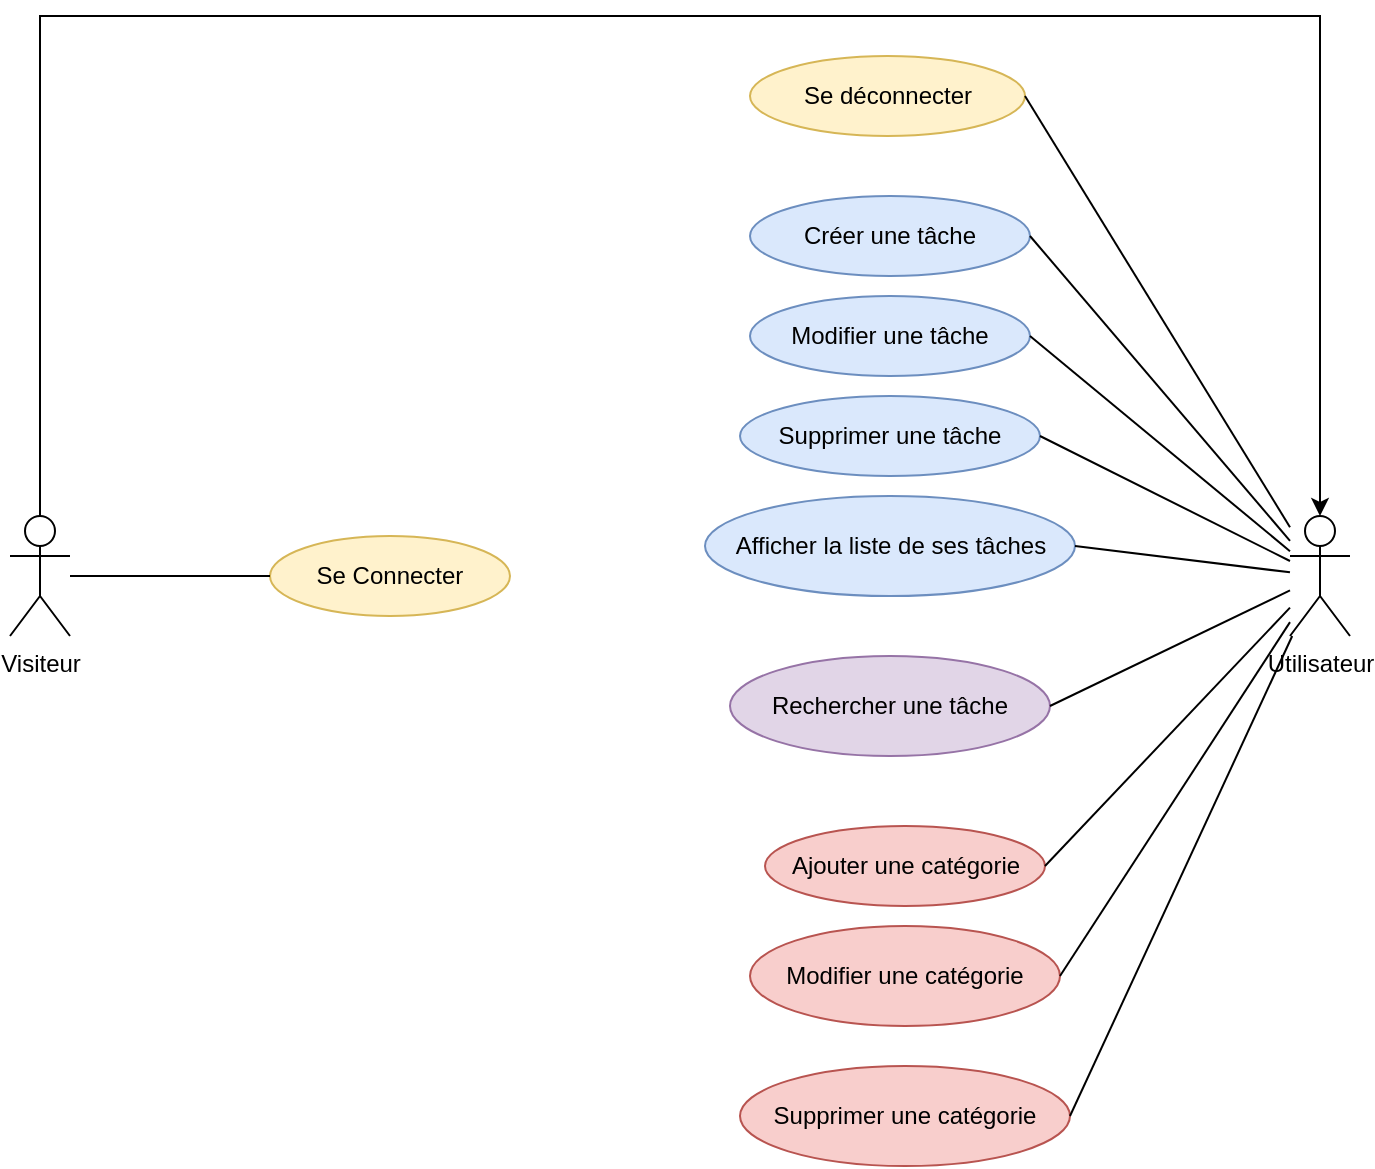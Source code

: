 <mxfile version="20.0.4" type="device" pages="6"><diagram id="8e7IhIOe8FfUc5Su9nLW" name="Use Case"><mxGraphModel dx="1422" dy="762" grid="1" gridSize="10" guides="1" tooltips="1" connect="1" arrows="1" fold="1" page="1" pageScale="1" pageWidth="827" pageHeight="1169" math="0" shadow="0"><root><mxCell id="0"/><mxCell id="1" parent="0"/><mxCell id="BYyzz7NSB61dt6xuLJLz-31" style="edgeStyle=orthogonalEdgeStyle;rounded=0;orthogonalLoop=1;jettySize=auto;html=1;exitX=0.5;exitY=0;exitDx=0;exitDy=0;exitPerimeter=0;entryX=0.5;entryY=0;entryDx=0;entryDy=0;entryPerimeter=0;" parent="1" source="BYyzz7NSB61dt6xuLJLz-1" target="BYyzz7NSB61dt6xuLJLz-2" edge="1"><mxGeometry relative="1" as="geometry"><Array as="points"><mxPoint x="95" y="10"/><mxPoint x="735" y="10"/></Array></mxGeometry></mxCell><mxCell id="BYyzz7NSB61dt6xuLJLz-1" value="Visiteur" style="shape=umlActor;verticalLabelPosition=bottom;verticalAlign=top;html=1;outlineConnect=0;" parent="1" vertex="1"><mxGeometry x="80" y="260" width="30" height="60" as="geometry"/></mxCell><mxCell id="BYyzz7NSB61dt6xuLJLz-2" value="Utilisateur" style="shape=umlActor;verticalLabelPosition=bottom;verticalAlign=top;html=1;outlineConnect=0;" parent="1" vertex="1"><mxGeometry x="720" y="260" width="30" height="60" as="geometry"/></mxCell><mxCell id="BYyzz7NSB61dt6xuLJLz-4" value="Se Connecter" style="ellipse;whiteSpace=wrap;html=1;fillColor=#fff2cc;strokeColor=#d6b656;" parent="1" vertex="1"><mxGeometry x="210" y="270" width="120" height="40" as="geometry"/></mxCell><mxCell id="BYyzz7NSB61dt6xuLJLz-10" value="" style="endArrow=none;html=1;rounded=0;entryX=0;entryY=0.5;entryDx=0;entryDy=0;" parent="1" source="BYyzz7NSB61dt6xuLJLz-1" target="BYyzz7NSB61dt6xuLJLz-4" edge="1"><mxGeometry relative="1" as="geometry"><mxPoint x="330" y="300" as="sourcePoint"/><mxPoint x="490" y="300" as="targetPoint"/></mxGeometry></mxCell><mxCell id="BYyzz7NSB61dt6xuLJLz-12" value="Créer une tâche" style="ellipse;whiteSpace=wrap;html=1;fillColor=#dae8fc;strokeColor=#6c8ebf;" parent="1" vertex="1"><mxGeometry x="450" y="100" width="140" height="40" as="geometry"/></mxCell><mxCell id="BYyzz7NSB61dt6xuLJLz-13" value="Modifier une tâche" style="ellipse;whiteSpace=wrap;html=1;fillColor=#dae8fc;strokeColor=#6c8ebf;" parent="1" vertex="1"><mxGeometry x="450" y="150" width="140" height="40" as="geometry"/></mxCell><mxCell id="BYyzz7NSB61dt6xuLJLz-14" value="Supprimer une tâche" style="ellipse;whiteSpace=wrap;html=1;fillColor=#dae8fc;strokeColor=#6c8ebf;" parent="1" vertex="1"><mxGeometry x="445" y="200" width="150" height="40" as="geometry"/></mxCell><mxCell id="BYyzz7NSB61dt6xuLJLz-15" value="Ajouter une catégorie" style="ellipse;whiteSpace=wrap;html=1;fillColor=#f8cecc;strokeColor=#b85450;" parent="1" vertex="1"><mxGeometry x="457.5" y="415" width="140" height="40" as="geometry"/></mxCell><mxCell id="BYyzz7NSB61dt6xuLJLz-16" value="Modifier une catégorie" style="ellipse;whiteSpace=wrap;html=1;fillColor=#f8cecc;strokeColor=#b85450;" parent="1" vertex="1"><mxGeometry x="450" y="465" width="155" height="50" as="geometry"/></mxCell><mxCell id="BYyzz7NSB61dt6xuLJLz-17" value="Supprimer une catégorie" style="ellipse;whiteSpace=wrap;html=1;fillColor=#f8cecc;strokeColor=#b85450;" parent="1" vertex="1"><mxGeometry x="445" y="535" width="165" height="50" as="geometry"/></mxCell><mxCell id="BYyzz7NSB61dt6xuLJLz-18" value="Se déconnecter" style="ellipse;whiteSpace=wrap;html=1;fillColor=#fff2cc;strokeColor=#d6b656;" parent="1" vertex="1"><mxGeometry x="450" y="30" width="137.5" height="40" as="geometry"/></mxCell><mxCell id="BYyzz7NSB61dt6xuLJLz-19" value="Afficher la liste de ses tâches" style="ellipse;whiteSpace=wrap;html=1;fillColor=#dae8fc;strokeColor=#6c8ebf;" parent="1" vertex="1"><mxGeometry x="427.5" y="250" width="185" height="50" as="geometry"/></mxCell><mxCell id="BYyzz7NSB61dt6xuLJLz-20" value="Rechercher une tâche" style="ellipse;whiteSpace=wrap;html=1;fillColor=#e1d5e7;strokeColor=#9673a6;" parent="1" vertex="1"><mxGeometry x="440" y="330" width="160" height="50" as="geometry"/></mxCell><mxCell id="BYyzz7NSB61dt6xuLJLz-21" value="" style="endArrow=none;html=1;rounded=0;exitX=1;exitY=0.5;exitDx=0;exitDy=0;" parent="1" source="BYyzz7NSB61dt6xuLJLz-12" target="BYyzz7NSB61dt6xuLJLz-2" edge="1"><mxGeometry relative="1" as="geometry"><mxPoint x="330" y="400" as="sourcePoint"/><mxPoint x="490" y="400" as="targetPoint"/></mxGeometry></mxCell><mxCell id="BYyzz7NSB61dt6xuLJLz-22" value="" style="endArrow=none;html=1;rounded=0;exitX=1;exitY=0.5;exitDx=0;exitDy=0;" parent="1" source="BYyzz7NSB61dt6xuLJLz-13" target="BYyzz7NSB61dt6xuLJLz-2" edge="1"><mxGeometry relative="1" as="geometry"><mxPoint x="330" y="400" as="sourcePoint"/><mxPoint x="490" y="400" as="targetPoint"/></mxGeometry></mxCell><mxCell id="BYyzz7NSB61dt6xuLJLz-23" value="" style="endArrow=none;html=1;rounded=0;exitX=1;exitY=0.5;exitDx=0;exitDy=0;" parent="1" source="BYyzz7NSB61dt6xuLJLz-14" target="BYyzz7NSB61dt6xuLJLz-2" edge="1"><mxGeometry relative="1" as="geometry"><mxPoint x="330" y="400" as="sourcePoint"/><mxPoint x="490" y="400" as="targetPoint"/></mxGeometry></mxCell><mxCell id="BYyzz7NSB61dt6xuLJLz-24" value="" style="endArrow=none;html=1;rounded=0;exitX=1;exitY=0.5;exitDx=0;exitDy=0;" parent="1" source="BYyzz7NSB61dt6xuLJLz-19" target="BYyzz7NSB61dt6xuLJLz-2" edge="1"><mxGeometry relative="1" as="geometry"><mxPoint x="330" y="400" as="sourcePoint"/><mxPoint x="490" y="400" as="targetPoint"/></mxGeometry></mxCell><mxCell id="BYyzz7NSB61dt6xuLJLz-25" value="" style="endArrow=none;html=1;rounded=0;exitX=1;exitY=0.5;exitDx=0;exitDy=0;" parent="1" source="BYyzz7NSB61dt6xuLJLz-20" target="BYyzz7NSB61dt6xuLJLz-2" edge="1"><mxGeometry relative="1" as="geometry"><mxPoint x="330" y="400" as="sourcePoint"/><mxPoint x="490" y="400" as="targetPoint"/></mxGeometry></mxCell><mxCell id="BYyzz7NSB61dt6xuLJLz-26" value="" style="endArrow=none;html=1;rounded=0;exitX=1;exitY=0.5;exitDx=0;exitDy=0;" parent="1" source="BYyzz7NSB61dt6xuLJLz-15" target="BYyzz7NSB61dt6xuLJLz-2" edge="1"><mxGeometry relative="1" as="geometry"><mxPoint x="330" y="400" as="sourcePoint"/><mxPoint x="490" y="400" as="targetPoint"/></mxGeometry></mxCell><mxCell id="BYyzz7NSB61dt6xuLJLz-27" value="" style="endArrow=none;html=1;rounded=0;exitX=1;exitY=0.5;exitDx=0;exitDy=0;" parent="1" source="BYyzz7NSB61dt6xuLJLz-16" target="BYyzz7NSB61dt6xuLJLz-2" edge="1"><mxGeometry relative="1" as="geometry"><mxPoint x="330" y="400" as="sourcePoint"/><mxPoint x="490" y="400" as="targetPoint"/></mxGeometry></mxCell><mxCell id="BYyzz7NSB61dt6xuLJLz-28" value="" style="endArrow=none;html=1;rounded=0;exitX=1;exitY=0.5;exitDx=0;exitDy=0;" parent="1" source="BYyzz7NSB61dt6xuLJLz-17" target="BYyzz7NSB61dt6xuLJLz-2" edge="1"><mxGeometry relative="1" as="geometry"><mxPoint x="330" y="400" as="sourcePoint"/><mxPoint x="490" y="400" as="targetPoint"/></mxGeometry></mxCell><mxCell id="BYyzz7NSB61dt6xuLJLz-29" value="" style="endArrow=none;html=1;rounded=0;exitX=1;exitY=0.5;exitDx=0;exitDy=0;" parent="1" source="BYyzz7NSB61dt6xuLJLz-18" target="BYyzz7NSB61dt6xuLJLz-2" edge="1"><mxGeometry relative="1" as="geometry"><mxPoint x="330" y="300" as="sourcePoint"/><mxPoint x="490" y="300" as="targetPoint"/></mxGeometry></mxCell></root></mxGraphModel></diagram><diagram id="36hBN0cPhIkQGgVSj-XL" name="Classes"><mxGraphModel dx="1422" dy="762" grid="1" gridSize="10" guides="1" tooltips="1" connect="1" arrows="1" fold="1" page="1" pageScale="1" pageWidth="827" pageHeight="1169" math="0" shadow="0"><root><mxCell id="0"/><mxCell id="1" parent="0"/><mxCell id="PjsG0shnTkXYhJLZYAyg-1" value="Task" style="swimlane;fontStyle=1;align=center;verticalAlign=top;childLayout=stackLayout;horizontal=1;startSize=26;horizontalStack=0;resizeParent=1;resizeParentMax=0;resizeLast=0;collapsible=1;marginBottom=0;" parent="1" vertex="1"><mxGeometry x="200" y="270" width="160" height="144" as="geometry"/></mxCell><mxCell id="PjsG0shnTkXYhJLZYAyg-2" value="- id : Long&#10;- date : Date&#10;- descritpion : String&#10;- status : String&#10;- deleted : boolean" style="text;strokeColor=none;fillColor=none;align=left;verticalAlign=top;spacingLeft=4;spacingRight=4;overflow=hidden;rotatable=0;points=[[0,0.5],[1,0.5]];portConstraint=eastwest;" parent="PjsG0shnTkXYhJLZYAyg-1" vertex="1"><mxGeometry y="26" width="160" height="84" as="geometry"/></mxCell><mxCell id="PjsG0shnTkXYhJLZYAyg-3" value="" style="line;strokeWidth=1;fillColor=none;align=left;verticalAlign=middle;spacingTop=-1;spacingLeft=3;spacingRight=3;rotatable=0;labelPosition=right;points=[];portConstraint=eastwest;" parent="PjsG0shnTkXYhJLZYAyg-1" vertex="1"><mxGeometry y="110" width="160" height="8" as="geometry"/></mxCell><mxCell id="PjsG0shnTkXYhJLZYAyg-4" value="+ Task()" style="text;strokeColor=none;fillColor=none;align=left;verticalAlign=top;spacingLeft=4;spacingRight=4;overflow=hidden;rotatable=0;points=[[0,0.5],[1,0.5]];portConstraint=eastwest;" parent="PjsG0shnTkXYhJLZYAyg-1" vertex="1"><mxGeometry y="118" width="160" height="26" as="geometry"/></mxCell><mxCell id="PjsG0shnTkXYhJLZYAyg-5" value="User" style="swimlane;fontStyle=1;align=center;verticalAlign=top;childLayout=stackLayout;horizontal=1;startSize=26;horizontalStack=0;resizeParent=1;resizeParentMax=0;resizeLast=0;collapsible=1;marginBottom=0;" parent="1" vertex="1"><mxGeometry x="480" y="270" width="160" height="124" as="geometry"/></mxCell><mxCell id="PjsG0shnTkXYhJLZYAyg-6" value="- id : Long&#10;- mail : String&#10;- password : String" style="text;strokeColor=none;fillColor=none;align=left;verticalAlign=top;spacingLeft=4;spacingRight=4;overflow=hidden;rotatable=0;points=[[0,0.5],[1,0.5]];portConstraint=eastwest;" parent="PjsG0shnTkXYhJLZYAyg-5" vertex="1"><mxGeometry y="26" width="160" height="64" as="geometry"/></mxCell><mxCell id="PjsG0shnTkXYhJLZYAyg-7" value="" style="line;strokeWidth=1;fillColor=none;align=left;verticalAlign=middle;spacingTop=-1;spacingLeft=3;spacingRight=3;rotatable=0;labelPosition=right;points=[];portConstraint=eastwest;" parent="PjsG0shnTkXYhJLZYAyg-5" vertex="1"><mxGeometry y="90" width="160" height="8" as="geometry"/></mxCell><mxCell id="PjsG0shnTkXYhJLZYAyg-8" value="+ User()" style="text;strokeColor=none;fillColor=none;align=left;verticalAlign=top;spacingLeft=4;spacingRight=4;overflow=hidden;rotatable=0;points=[[0,0.5],[1,0.5]];portConstraint=eastwest;" parent="PjsG0shnTkXYhJLZYAyg-5" vertex="1"><mxGeometry y="98" width="160" height="26" as="geometry"/></mxCell><mxCell id="PjsG0shnTkXYhJLZYAyg-9" value="Category" style="swimlane;fontStyle=1;align=center;verticalAlign=top;childLayout=stackLayout;horizontal=1;startSize=26;horizontalStack=0;resizeParent=1;resizeParentMax=0;resizeLast=0;collapsible=1;marginBottom=0;" parent="1" vertex="1"><mxGeometry x="346" y="90" width="160" height="104" as="geometry"/></mxCell><mxCell id="PjsG0shnTkXYhJLZYAyg-10" value="- id : Long&#10;- name : String" style="text;strokeColor=none;fillColor=none;align=left;verticalAlign=top;spacingLeft=4;spacingRight=4;overflow=hidden;rotatable=0;points=[[0,0.5],[1,0.5]];portConstraint=eastwest;" parent="PjsG0shnTkXYhJLZYAyg-9" vertex="1"><mxGeometry y="26" width="160" height="44" as="geometry"/></mxCell><mxCell id="PjsG0shnTkXYhJLZYAyg-11" value="" style="line;strokeWidth=1;fillColor=none;align=left;verticalAlign=middle;spacingTop=-1;spacingLeft=3;spacingRight=3;rotatable=0;labelPosition=right;points=[];portConstraint=eastwest;" parent="PjsG0shnTkXYhJLZYAyg-9" vertex="1"><mxGeometry y="70" width="160" height="8" as="geometry"/></mxCell><mxCell id="PjsG0shnTkXYhJLZYAyg-12" value="+ Category()" style="text;strokeColor=none;fillColor=none;align=left;verticalAlign=top;spacingLeft=4;spacingRight=4;overflow=hidden;rotatable=0;points=[[0,0.5],[1,0.5]];portConstraint=eastwest;" parent="PjsG0shnTkXYhJLZYAyg-9" vertex="1"><mxGeometry y="78" width="160" height="26" as="geometry"/></mxCell><mxCell id="PjsG0shnTkXYhJLZYAyg-16" value="1" style="text;html=1;align=center;verticalAlign=middle;resizable=0;points=[];autosize=1;strokeColor=none;fillColor=none;" parent="1" vertex="1"><mxGeometry x="236" y="240" width="30" height="30" as="geometry"/></mxCell><mxCell id="743wsE9IwDGV2k6EtCWO-1" value="0..n" style="edgeStyle=entityRelationEdgeStyle;fontSize=12;html=1;endArrow=ERoneToMany;rounded=0;" parent="1" source="PjsG0shnTkXYhJLZYAyg-5" target="PjsG0shnTkXYhJLZYAyg-2" edge="1"><mxGeometry x="0.624" y="-14" width="100" height="100" relative="1" as="geometry"><mxPoint x="360" y="382" as="sourcePoint"/><mxPoint x="480" y="314" as="targetPoint"/><mxPoint as="offset"/></mxGeometry></mxCell><mxCell id="743wsE9IwDGV2k6EtCWO-2" value="1" style="text;html=1;align=center;verticalAlign=middle;resizable=0;points=[];autosize=1;strokeColor=none;fillColor=none;" parent="1" vertex="1"><mxGeometry x="450" y="327" width="30" height="30" as="geometry"/></mxCell><mxCell id="PjsG0shnTkXYhJLZYAyg-13" value="0..n" style="edgeStyle=entityRelationEdgeStyle;fontSize=12;html=1;endArrow=ERoneToMany;rounded=0;exitX=0.25;exitY=0;exitDx=0;exitDy=0;" parent="1" source="PjsG0shnTkXYhJLZYAyg-1" target="PjsG0shnTkXYhJLZYAyg-10" edge="1"><mxGeometry x="0.791" y="9" width="100" height="100" relative="1" as="geometry"><mxPoint x="120" y="434" as="sourcePoint"/><mxPoint x="220" y="334" as="targetPoint"/><mxPoint as="offset"/></mxGeometry></mxCell><mxCell id="743wsE9IwDGV2k6EtCWO-3" value="0..n" style="edgeStyle=entityRelationEdgeStyle;fontSize=12;html=1;endArrow=ERoneToMany;rounded=0;exitX=0.85;exitY=0;exitDx=0;exitDy=0;exitPerimeter=0;" parent="1" source="PjsG0shnTkXYhJLZYAyg-5" target="PjsG0shnTkXYhJLZYAyg-10" edge="1"><mxGeometry x="0.624" y="-14" width="100" height="100" relative="1" as="geometry"><mxPoint x="488.08" y="364.624" as="sourcePoint"/><mxPoint x="370" y="348" as="targetPoint"/><mxPoint as="offset"/></mxGeometry></mxCell><mxCell id="743wsE9IwDGV2k6EtCWO-4" value="1" style="text;html=1;align=center;verticalAlign=middle;resizable=0;points=[];autosize=1;strokeColor=none;fillColor=none;" parent="1" vertex="1"><mxGeometry x="586" y="220" width="30" height="30" as="geometry"/></mxCell><mxCell id="Q_Vr2wgNM6UkpZyP-eY0-1" value="Role" style="swimlane;fontStyle=1;align=center;verticalAlign=top;childLayout=stackLayout;horizontal=1;startSize=26;horizontalStack=0;resizeParent=1;resizeParentMax=0;resizeLast=0;collapsible=1;marginBottom=0;" vertex="1" parent="1"><mxGeometry x="480" y="470" width="160" height="104" as="geometry"/></mxCell><mxCell id="Q_Vr2wgNM6UkpZyP-eY0-2" value="- id : Long&#10;- name : String&#10;" style="text;strokeColor=none;fillColor=none;align=left;verticalAlign=top;spacingLeft=4;spacingRight=4;overflow=hidden;rotatable=0;points=[[0,0.5],[1,0.5]];portConstraint=eastwest;" vertex="1" parent="Q_Vr2wgNM6UkpZyP-eY0-1"><mxGeometry y="26" width="160" height="44" as="geometry"/></mxCell><mxCell id="Q_Vr2wgNM6UkpZyP-eY0-3" value="" style="line;strokeWidth=1;fillColor=none;align=left;verticalAlign=middle;spacingTop=-1;spacingLeft=3;spacingRight=3;rotatable=0;labelPosition=right;points=[];portConstraint=eastwest;" vertex="1" parent="Q_Vr2wgNM6UkpZyP-eY0-1"><mxGeometry y="70" width="160" height="8" as="geometry"/></mxCell><mxCell id="Q_Vr2wgNM6UkpZyP-eY0-4" value="+ Role()&#10;" style="text;strokeColor=none;fillColor=none;align=left;verticalAlign=top;spacingLeft=4;spacingRight=4;overflow=hidden;rotatable=0;points=[[0,0.5],[1,0.5]];portConstraint=eastwest;" vertex="1" parent="Q_Vr2wgNM6UkpZyP-eY0-1"><mxGeometry y="78" width="160" height="26" as="geometry"/></mxCell><mxCell id="Q_Vr2wgNM6UkpZyP-eY0-6" value="" style="endArrow=open;html=1;endSize=12;startArrow=diamondThin;startSize=14;startFill=0;edgeStyle=orthogonalEdgeStyle;rounded=0;exitX=0.413;exitY=0.019;exitDx=0;exitDy=0;exitPerimeter=0;entryX=0.431;entryY=1.038;entryDx=0;entryDy=0;entryPerimeter=0;" edge="1" parent="1" source="Q_Vr2wgNM6UkpZyP-eY0-1" target="PjsG0shnTkXYhJLZYAyg-8"><mxGeometry relative="1" as="geometry"><mxPoint x="844.04" y="330" as="sourcePoint"/><mxPoint x="831" y="495" as="targetPoint"/></mxGeometry></mxCell><mxCell id="Q_Vr2wgNM6UkpZyP-eY0-7" value="0..n" style="edgeLabel;resizable=0;html=1;align=left;verticalAlign=top;" connectable="0" vertex="1" parent="Q_Vr2wgNM6UkpZyP-eY0-6"><mxGeometry x="-1" relative="1" as="geometry"><mxPoint x="12" y="-72" as="offset"/></mxGeometry></mxCell><mxCell id="Q_Vr2wgNM6UkpZyP-eY0-8" value="0..n" style="edgeLabel;resizable=0;html=1;align=left;verticalAlign=top;" connectable="0" vertex="1" parent="Q_Vr2wgNM6UkpZyP-eY0-6"><mxGeometry x="-1" relative="1" as="geometry"><mxPoint x="10" y="-32" as="offset"/></mxGeometry></mxCell></root></mxGraphModel></diagram><diagram id="BnciQ0AOMMQWccmDvfgB" name="Sequence - Login"><mxGraphModel dx="1422" dy="762" grid="1" gridSize="10" guides="1" tooltips="1" connect="1" arrows="1" fold="1" page="1" pageScale="1" pageWidth="827" pageHeight="1169" math="0" shadow="0"><root><mxCell id="0"/><mxCell id="1" parent="0"/><mxCell id="yZZJ_eqSQ6lHo6GSvLED-1" value="User" style="shape=umlLifeline;participant=umlActor;perimeter=lifelinePerimeter;whiteSpace=wrap;html=1;container=1;collapsible=0;recursiveResize=0;verticalAlign=top;spacingTop=36;outlineConnect=0;" parent="1" vertex="1"><mxGeometry x="40" y="120" width="20" height="400" as="geometry"/></mxCell><mxCell id="yZZJ_eqSQ6lHo6GSvLED-3" value="Controller" style="shape=umlLifeline;perimeter=lifelinePerimeter;whiteSpace=wrap;html=1;container=1;collapsible=0;recursiveResize=0;outlineConnect=0;" parent="1" vertex="1"><mxGeometry x="340" y="120" width="100" height="400" as="geometry"/></mxCell><mxCell id="yZZJ_eqSQ6lHo6GSvLED-8" value="Renvoie la page avec le formulaire d'authentification" style="html=1;verticalAlign=bottom;endArrow=open;dashed=1;endSize=8;rounded=0;" parent="yZZJ_eqSQ6lHo6GSvLED-3" target="yZZJ_eqSQ6lHo6GSvLED-1" edge="1"><mxGeometry relative="1" as="geometry"><mxPoint x="50" y="120" as="sourcePoint"/><mxPoint x="-30" y="120" as="targetPoint"/></mxGeometry></mxCell><mxCell id="yZZJ_eqSQ6lHo6GSvLED-13" value="" style="html=1;points=[];perimeter=orthogonalPerimeter;" parent="yZZJ_eqSQ6lHo6GSvLED-3" vertex="1"><mxGeometry x="50" y="190" width="10" height="40" as="geometry"/></mxCell><mxCell id="yZZJ_eqSQ6lHo6GSvLED-14" value="Vérifie que les infos soient au bon format" style="edgeStyle=orthogonalEdgeStyle;html=1;align=left;spacingLeft=2;endArrow=block;rounded=0;entryX=1;entryY=0;" parent="yZZJ_eqSQ6lHo6GSvLED-3" target="yZZJ_eqSQ6lHo6GSvLED-13" edge="1"><mxGeometry relative="1" as="geometry"><mxPoint x="55" y="170" as="sourcePoint"/><Array as="points"><mxPoint x="85" y="170"/></Array></mxGeometry></mxCell><mxCell id="yZZJ_eqSQ6lHo6GSvLED-4" value="DAO" style="shape=umlLifeline;perimeter=lifelinePerimeter;whiteSpace=wrap;html=1;container=1;collapsible=0;recursiveResize=0;outlineConnect=0;" parent="1" vertex="1"><mxGeometry x="580" y="120" width="100" height="400" as="geometry"/></mxCell><mxCell id="yZZJ_eqSQ6lHo6GSvLED-21" value="L'utilisateur existe en DB" style="html=1;verticalAlign=bottom;endArrow=open;dashed=1;endSize=8;rounded=0;" parent="yZZJ_eqSQ6lHo6GSvLED-4" target="yZZJ_eqSQ6lHo6GSvLED-3" edge="1"><mxGeometry relative="1" as="geometry"><mxPoint x="50" y="360" as="sourcePoint"/><mxPoint x="-30" y="360" as="targetPoint"/></mxGeometry></mxCell><mxCell id="yZZJ_eqSQ6lHo6GSvLED-5" value="DB" style="shape=umlLifeline;perimeter=lifelinePerimeter;whiteSpace=wrap;html=1;container=1;collapsible=0;recursiveResize=0;outlineConnect=0;" parent="1" vertex="1"><mxGeometry x="840" y="120" width="100" height="400" as="geometry"/></mxCell><mxCell id="yZZJ_eqSQ6lHo6GSvLED-20" value="Renvoie l'information" style="html=1;verticalAlign=bottom;endArrow=open;dashed=1;endSize=8;rounded=0;" parent="yZZJ_eqSQ6lHo6GSvLED-5" target="yZZJ_eqSQ6lHo6GSvLED-4" edge="1"><mxGeometry relative="1" as="geometry"><mxPoint x="50" y="360" as="sourcePoint"/><mxPoint x="-30" y="360" as="targetPoint"/></mxGeometry></mxCell><mxCell id="yZZJ_eqSQ6lHo6GSvLED-17" value="" style="html=1;points=[];perimeter=orthogonalPerimeter;" parent="yZZJ_eqSQ6lHo6GSvLED-5" vertex="1"><mxGeometry x="50" y="300" width="10" height="40" as="geometry"/></mxCell><mxCell id="yZZJ_eqSQ6lHo6GSvLED-18" value="Vérification de l'existence de l'utilisateur" style="edgeStyle=orthogonalEdgeStyle;html=1;align=left;spacingLeft=2;endArrow=block;rounded=0;entryX=1;entryY=0;" parent="yZZJ_eqSQ6lHo6GSvLED-5" target="yZZJ_eqSQ6lHo6GSvLED-17" edge="1"><mxGeometry relative="1" as="geometry"><mxPoint x="55" y="280" as="sourcePoint"/><Array as="points"><mxPoint x="85" y="280"/></Array></mxGeometry></mxCell><mxCell id="yZZJ_eqSQ6lHo6GSvLED-6" value="Clique sur le bouton Login" style="html=1;verticalAlign=bottom;endArrow=block;rounded=0;" parent="1" target="yZZJ_eqSQ6lHo6GSvLED-3" edge="1"><mxGeometry width="80" relative="1" as="geometry"><mxPoint x="49.5" y="200" as="sourcePoint"/><mxPoint x="209.5" y="200" as="targetPoint"/></mxGeometry></mxCell><mxCell id="yZZJ_eqSQ6lHo6GSvLED-9" value="Entre ses informations de connexion" style="html=1;verticalAlign=bottom;endArrow=block;rounded=0;" parent="1" target="yZZJ_eqSQ6lHo6GSvLED-3" edge="1"><mxGeometry width="80" relative="1" as="geometry"><mxPoint x="50" y="280" as="sourcePoint"/><mxPoint x="130" y="280" as="targetPoint"/></mxGeometry></mxCell><mxCell id="yZZJ_eqSQ6lHo6GSvLED-10" value="Envoie les éléments pour vérification&amp;nbsp;" style="html=1;verticalAlign=bottom;endArrow=block;rounded=0;" parent="1" edge="1"><mxGeometry width="80" relative="1" as="geometry"><mxPoint x="389.5" y="379" as="sourcePoint"/><mxPoint x="629.5" y="379" as="targetPoint"/><Array as="points"><mxPoint x="490" y="379"/></Array></mxGeometry></mxCell><mxCell id="yZZJ_eqSQ6lHo6GSvLED-15" value="Demande si l'utilisateur est présent" style="html=1;verticalAlign=bottom;endArrow=block;rounded=0;" parent="1" edge="1"><mxGeometry width="80" relative="1" as="geometry"><mxPoint x="629.5" y="379" as="sourcePoint"/><mxPoint x="889.5" y="379" as="targetPoint"/></mxGeometry></mxCell><mxCell id="yZZJ_eqSQ6lHo6GSvLED-22" value="L'utilisateur est connecté" style="html=1;verticalAlign=bottom;endArrow=open;dashed=1;endSize=8;rounded=0;" parent="1" edge="1"><mxGeometry relative="1" as="geometry"><mxPoint x="389.5" y="480" as="sourcePoint"/><mxPoint x="49.5" y="480" as="targetPoint"/></mxGeometry></mxCell></root></mxGraphModel></diagram><diagram id="csJu5IE06bjPDXt3M4qt" name="Sequence - Add Task"><mxGraphModel dx="1422" dy="762" grid="1" gridSize="10" guides="1" tooltips="1" connect="1" arrows="1" fold="1" page="1" pageScale="1" pageWidth="827" pageHeight="1169" math="0" shadow="0"><root><mxCell id="0"/><mxCell id="1" parent="0"/><mxCell id="5lmlm_dRZcnyj9W2xTO3-1" value="User" style="shape=umlLifeline;participant=umlActor;perimeter=lifelinePerimeter;whiteSpace=wrap;html=1;container=1;collapsible=0;recursiveResize=0;verticalAlign=top;spacingTop=36;outlineConnect=0;" parent="1" vertex="1"><mxGeometry x="60" y="160" width="20" height="300" as="geometry"/></mxCell><mxCell id="5lmlm_dRZcnyj9W2xTO3-2" value="Task" style="shape=umlLifeline;perimeter=lifelinePerimeter;whiteSpace=wrap;html=1;container=1;collapsible=0;recursiveResize=0;outlineConnect=0;" parent="1" vertex="1"><mxGeometry x="230" y="160" width="100" height="300" as="geometry"/></mxCell><mxCell id="5lmlm_dRZcnyj9W2xTO3-3" value="Controller&amp;nbsp;" style="shape=umlLifeline;perimeter=lifelinePerimeter;whiteSpace=wrap;html=1;container=1;collapsible=0;recursiveResize=0;outlineConnect=0;" parent="1" vertex="1"><mxGeometry x="450" y="160" width="100" height="300" as="geometry"/></mxCell><mxCell id="5lmlm_dRZcnyj9W2xTO3-4" value="DAO" style="shape=umlLifeline;perimeter=lifelinePerimeter;whiteSpace=wrap;html=1;container=1;collapsible=0;recursiveResize=0;outlineConnect=0;" parent="1" vertex="1"><mxGeometry x="740" y="160" width="100" height="300" as="geometry"/></mxCell><mxCell id="TYPCwEoL5gDgOfmP6sc0-9" value="Enregistre en DB" style="html=1;verticalAlign=bottom;endArrow=block;rounded=0;" parent="5lmlm_dRZcnyj9W2xTO3-4" target="5lmlm_dRZcnyj9W2xTO3-5" edge="1"><mxGeometry width="80" relative="1" as="geometry"><mxPoint x="50" y="240" as="sourcePoint"/><mxPoint x="130" y="240" as="targetPoint"/></mxGeometry></mxCell><mxCell id="5lmlm_dRZcnyj9W2xTO3-5" value="DB" style="shape=umlLifeline;perimeter=lifelinePerimeter;whiteSpace=wrap;html=1;container=1;collapsible=0;recursiveResize=0;outlineConnect=0;" parent="1" vertex="1"><mxGeometry x="890" y="160" width="100" height="300" as="geometry"/></mxCell><mxCell id="TYPCwEoL5gDgOfmP6sc0-1" value="Clique pour ajouter une tâche" style="html=1;verticalAlign=bottom;endArrow=block;rounded=0;" parent="1" target="5lmlm_dRZcnyj9W2xTO3-3" edge="1"><mxGeometry x="0.146" y="10" width="80" relative="1" as="geometry"><mxPoint x="70" y="240" as="sourcePoint"/><mxPoint x="150" y="240" as="targetPoint"/><mxPoint as="offset"/></mxGeometry></mxCell><mxCell id="TYPCwEoL5gDgOfmP6sc0-2" value="Renvoie le formulaire d'ajout" style="html=1;verticalAlign=bottom;endArrow=open;dashed=1;endSize=8;rounded=0;" parent="1" edge="1"><mxGeometry relative="1" as="geometry"><mxPoint x="499.5" y="280" as="sourcePoint"/><mxPoint x="69.5" y="280" as="targetPoint"/></mxGeometry></mxCell><mxCell id="TYPCwEoL5gDgOfmP6sc0-3" value="Entre les informations et sauvegarde" style="html=1;verticalAlign=bottom;endArrow=block;rounded=0;" parent="1" source="5lmlm_dRZcnyj9W2xTO3-1" target="5lmlm_dRZcnyj9W2xTO3-3" edge="1"><mxGeometry width="80" relative="1" as="geometry"><mxPoint x="100" y="320" as="sourcePoint"/><mxPoint x="180" y="320" as="targetPoint"/></mxGeometry></mxCell><mxCell id="TYPCwEoL5gDgOfmP6sc0-4" value="Envoie les infos" style="html=1;verticalAlign=bottom;endArrow=block;rounded=0;" parent="1" target="TYPCwEoL5gDgOfmP6sc0-5" edge="1"><mxGeometry width="80" relative="1" as="geometry"><mxPoint x="500" y="309.5" as="sourcePoint"/><mxPoint x="580" y="309.5" as="targetPoint"/></mxGeometry></mxCell><mxCell id="TYPCwEoL5gDgOfmP6sc0-5" value="Implémentation" style="shape=umlLifeline;perimeter=lifelinePerimeter;whiteSpace=wrap;html=1;container=1;collapsible=0;recursiveResize=0;outlineConnect=0;" parent="1" vertex="1"><mxGeometry x="600" y="160" width="100" height="300" as="geometry"/></mxCell><mxCell id="TYPCwEoL5gDgOfmP6sc0-6" value="" style="html=1;points=[];perimeter=orthogonalPerimeter;" parent="TYPCwEoL5gDgOfmP6sc0-5" vertex="1"><mxGeometry x="50" y="179" width="10" height="40" as="geometry"/></mxCell><mxCell id="TYPCwEoL5gDgOfmP6sc0-7" value="Vérifie les infos" style="edgeStyle=orthogonalEdgeStyle;html=1;align=left;spacingLeft=2;endArrow=block;rounded=0;entryX=1;entryY=0;" parent="TYPCwEoL5gDgOfmP6sc0-5" target="TYPCwEoL5gDgOfmP6sc0-6" edge="1"><mxGeometry relative="1" as="geometry"><mxPoint x="55" y="159" as="sourcePoint"/><Array as="points"><mxPoint x="85" y="159"/></Array></mxGeometry></mxCell><mxCell id="TYPCwEoL5gDgOfmP6sc0-10" value="La tâche a été ajoutée" style="html=1;verticalAlign=bottom;endArrow=open;dashed=1;endSize=8;rounded=0;" parent="1" target="5lmlm_dRZcnyj9W2xTO3-4" edge="1"><mxGeometry relative="1" as="geometry"><mxPoint x="940" y="440" as="sourcePoint"/><mxPoint x="860" y="440" as="targetPoint"/></mxGeometry></mxCell><mxCell id="TYPCwEoL5gDgOfmP6sc0-11" value="L'information est enregistrée" style="html=1;verticalAlign=bottom;endArrow=open;dashed=1;endSize=8;rounded=0;" parent="1" target="TYPCwEoL5gDgOfmP6sc0-5" edge="1"><mxGeometry relative="1" as="geometry"><mxPoint x="790" y="440" as="sourcePoint"/><mxPoint x="710" y="440" as="targetPoint"/></mxGeometry></mxCell><mxCell id="TYPCwEoL5gDgOfmP6sc0-12" value="La tâche a été ajoutée" style="html=1;verticalAlign=bottom;endArrow=open;dashed=1;endSize=8;rounded=0;" parent="1" target="5lmlm_dRZcnyj9W2xTO3-3" edge="1"><mxGeometry relative="1" as="geometry"><mxPoint x="650" y="440" as="sourcePoint"/><mxPoint x="570" y="440" as="targetPoint"/></mxGeometry></mxCell><mxCell id="TYPCwEoL5gDgOfmP6sc0-13" value="L'utilisateur est renvoyée vers la page des tâches" style="html=1;verticalAlign=bottom;endArrow=open;dashed=1;endSize=8;rounded=0;" parent="1" target="5lmlm_dRZcnyj9W2xTO3-1" edge="1"><mxGeometry relative="1" as="geometry"><mxPoint x="500" y="440" as="sourcePoint"/><mxPoint x="420" y="440" as="targetPoint"/></mxGeometry></mxCell><mxCell id="TYPCwEoL5gDgOfmP6sc0-8" value="Envoie les infos" style="html=1;verticalAlign=bottom;endArrow=block;rounded=0;" parent="1" edge="1"><mxGeometry width="80" relative="1" as="geometry"><mxPoint x="649.5" y="400.5" as="sourcePoint"/><mxPoint x="789.5" y="400.5" as="targetPoint"/></mxGeometry></mxCell></root></mxGraphModel></diagram><diagram id="bmoHqisW7rnDsX9OQmYs" name="Package"><mxGraphModel dx="1038" dy="579" grid="1" gridSize="10" guides="1" tooltips="1" connect="1" arrows="1" fold="1" page="1" pageScale="1" pageWidth="827" pageHeight="1169" math="0" shadow="0"><root><mxCell id="0"/><mxCell id="1" parent="0"/></root></mxGraphModel></diagram><diagram id="qZjhTCxVVgvaP_yoaJu1" name="Entities"><mxGraphModel dx="1038" dy="579" grid="1" gridSize="10" guides="1" tooltips="1" connect="1" arrows="1" fold="1" page="1" pageScale="1" pageWidth="827" pageHeight="1169" math="0" shadow="0"><root><mxCell id="0"/><mxCell id="1" parent="0"/></root></mxGraphModel></diagram></mxfile>